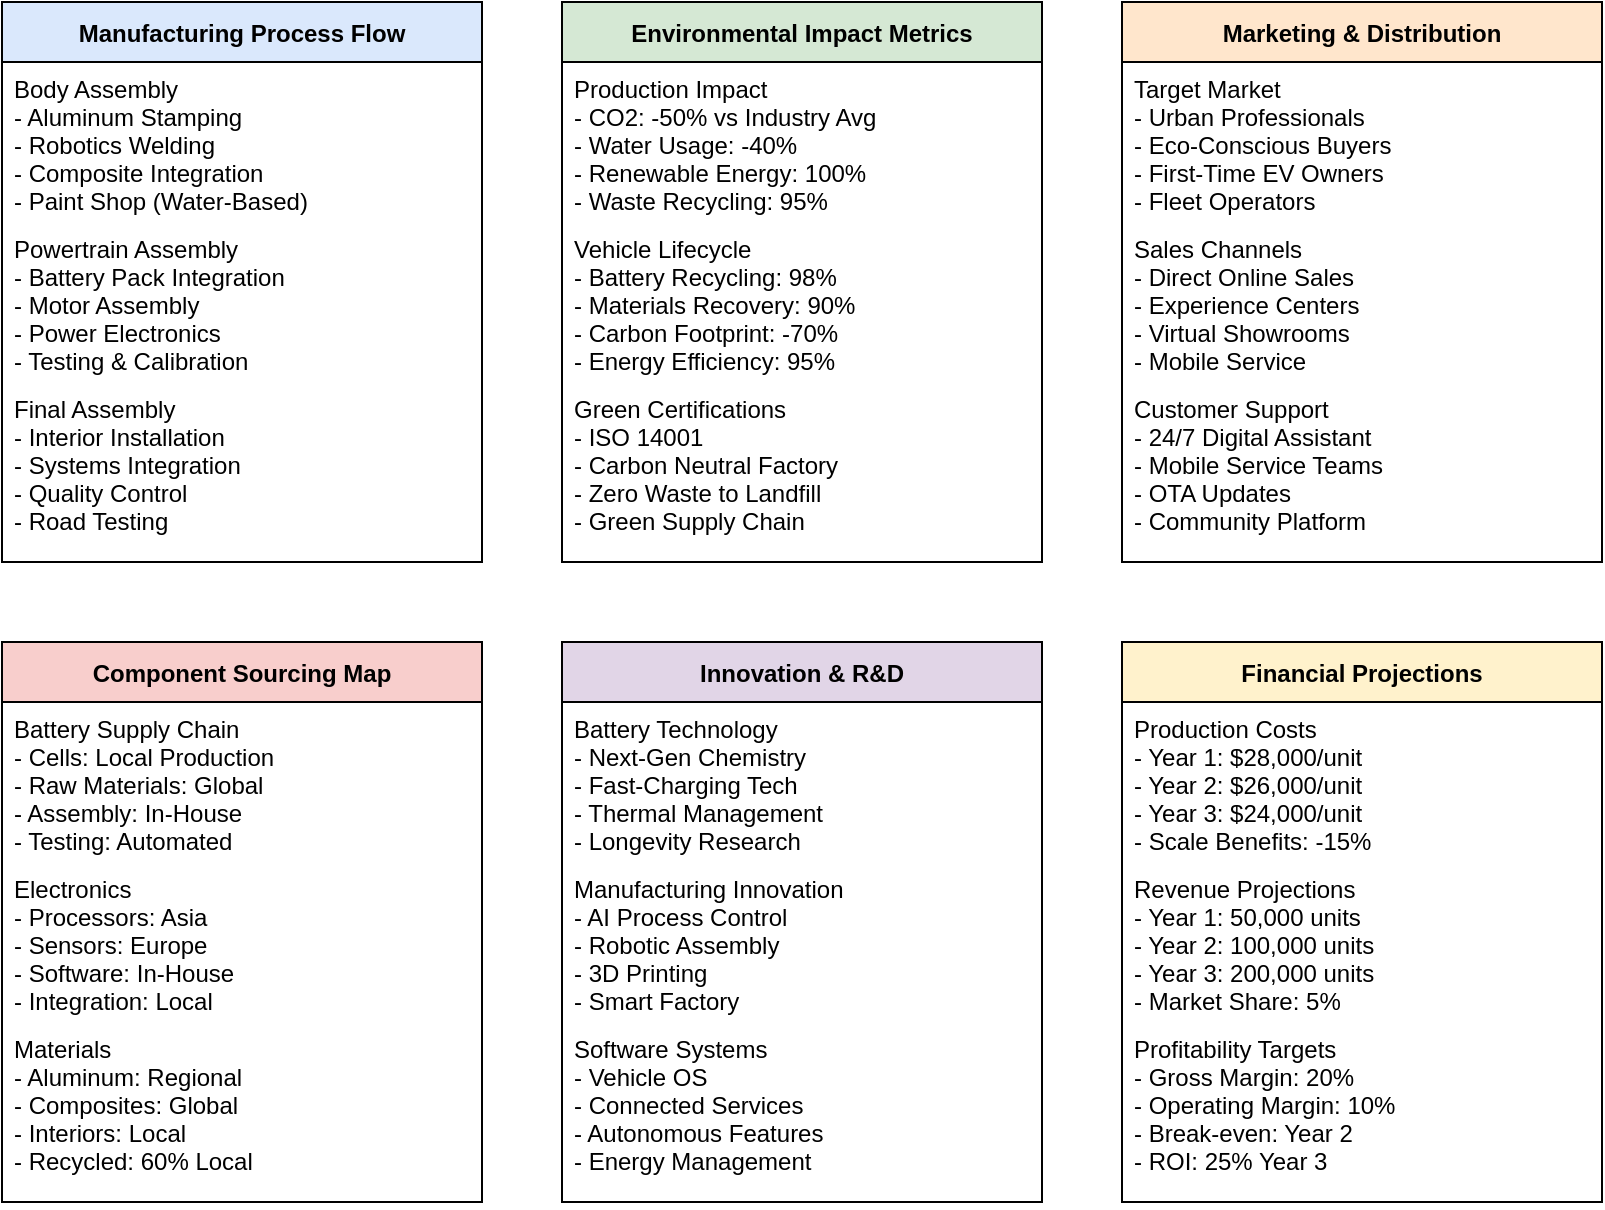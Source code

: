 <?xml version="1.0" encoding="UTF-8"?>
<mxfile version="21.1.9" type="device">
  <diagram id="eco_vehicle_operations" name="Eco-Vehicle Detailed Operations">
    <mxGraphModel dx="1200" dy="800" grid="1" gridSize="10" guides="1" tooltips="1" connect="1" arrows="1" fold="1" page="1" pageScale="1" pageWidth="1100" pageHeight="850" math="0" shadow="0">
      <root>
        <mxCell id="0"/>
        <mxCell id="1" parent="0"/>
        
        <!-- Manufacturing Processes -->
        <mxCell id="manufacturing" value="Manufacturing Process Flow" style="swimlane;fontStyle=1;childLayout=stackLayout;horizontal=1;startSize=30;horizontalStack=0;resizeParent=1;resizeParentMax=0;resizeLast=0;collapsible=1;marginBottom=0;fillColor=#dae8fc;" vertex="1" parent="1">
          <mxGeometry x="40" y="40" width="240" height="280" as="geometry"/>
        </mxCell>
        <mxCell id="body_assembly" value="Body Assembly&#10;- Aluminum Stamping&#10;- Robotics Welding&#10;- Composite Integration&#10;- Paint Shop (Water-Based)" style="text;strokeColor=none;fillColor=none;align=left;verticalAlign=top;spacingLeft=4;spacingRight=4;overflow=hidden;rotatable=0;points=[[0,0.5],[1,0.5]];portConstraint=eastwest;" vertex="1" parent="manufacturing">
          <mxGeometry y="30" width="240" height="80" as="geometry"/>
        </mxCell>
        <mxCell id="powertrain_assembly" value="Powertrain Assembly&#10;- Battery Pack Integration&#10;- Motor Assembly&#10;- Power Electronics&#10;- Testing &amp; Calibration" style="text;strokeColor=none;fillColor=none;align=left;verticalAlign=top;spacingLeft=4;spacingRight=4;overflow=hidden;rotatable=0;points=[[0,0.5],[1,0.5]];portConstraint=eastwest;" vertex="1" parent="manufacturing">
          <mxGeometry y="110" width="240" height="80" as="geometry"/>
        </mxCell>
        <mxCell id="final_assembly" value="Final Assembly&#10;- Interior Installation&#10;- Systems Integration&#10;- Quality Control&#10;- Road Testing" style="text;strokeColor=none;fillColor=none;align=left;verticalAlign=top;spacingLeft=4;spacingRight=4;overflow=hidden;rotatable=0;points=[[0,0.5],[1,0.5]];portConstraint=eastwest;" vertex="1" parent="manufacturing">
          <mxGeometry y="190" width="240" height="90" as="geometry"/>
        </mxCell>

        <!-- Environmental Impact -->
        <mxCell id="environmental" value="Environmental Impact Metrics" style="swimlane;fontStyle=1;childLayout=stackLayout;horizontal=1;startSize=30;horizontalStack=0;resizeParent=1;resizeParentMax=0;resizeLast=0;collapsible=1;marginBottom=0;fillColor=#d5e8d4;" vertex="1" parent="1">
          <mxGeometry x="320" y="40" width="240" height="280" as="geometry"/>
        </mxCell>
        <mxCell id="production_impact" value="Production Impact&#10;- CO2: -50% vs Industry Avg&#10;- Water Usage: -40%&#10;- Renewable Energy: 100%&#10;- Waste Recycling: 95%" style="text;strokeColor=none;fillColor=none;align=left;verticalAlign=top;spacingLeft=4;spacingRight=4;overflow=hidden;rotatable=0;points=[[0,0.5],[1,0.5]];portConstraint=eastwest;" vertex="1" parent="environmental">
          <mxGeometry y="30" width="240" height="80" as="geometry"/>
        </mxCell>
        <mxCell id="vehicle_impact" value="Vehicle Lifecycle&#10;- Battery Recycling: 98%&#10;- Materials Recovery: 90%&#10;- Carbon Footprint: -70%&#10;- Energy Efficiency: 95%" style="text;strokeColor=none;fillColor=none;align=left;verticalAlign=top;spacingLeft=4;spacingRight=4;overflow=hidden;rotatable=0;points=[[0,0.5],[1,0.5]];portConstraint=eastwest;" vertex="1" parent="environmental">
          <mxGeometry y="110" width="240" height="80" as="geometry"/>
        </mxCell>
        <mxCell id="certifications" value="Green Certifications&#10;- ISO 14001&#10;- Carbon Neutral Factory&#10;- Zero Waste to Landfill&#10;- Green Supply Chain" style="text;strokeColor=none;fillColor=none;align=left;verticalAlign=top;spacingLeft=4;spacingRight=4;overflow=hidden;rotatable=0;points=[[0,0.5],[1,0.5]];portConstraint=eastwest;" vertex="1" parent="environmental">
          <mxGeometry y="190" width="240" height="90" as="geometry"/>
        </mxCell>

        <!-- Marketing Strategy -->
        <mxCell id="marketing" value="Marketing &amp; Distribution" style="swimlane;fontStyle=1;childLayout=stackLayout;horizontal=1;startSize=30;horizontalStack=0;resizeParent=1;resizeParentMax=0;resizeLast=0;collapsible=1;marginBottom=0;fillColor=#ffe6cc;" vertex="1" parent="1">
          <mxGeometry x="600" y="40" width="240" height="280" as="geometry"/>
        </mxCell>
        <mxCell id="target_market" value="Target Market&#10;- Urban Professionals&#10;- Eco-Conscious Buyers&#10;- First-Time EV Owners&#10;- Fleet Operators" style="text;strokeColor=none;fillColor=none;align=left;verticalAlign=top;spacingLeft=4;spacingRight=4;overflow=hidden;rotatable=0;points=[[0,0.5],[1,0.5]];portConstraint=eastwest;" vertex="1" parent="marketing">
          <mxGeometry y="30" width="240" height="80" as="geometry"/>
        </mxCell>
        <mxCell id="channels" value="Sales Channels&#10;- Direct Online Sales&#10;- Experience Centers&#10;- Virtual Showrooms&#10;- Mobile Service" style="text;strokeColor=none;fillColor=none;align=left;verticalAlign=top;spacingLeft=4;spacingRight=4;overflow=hidden;rotatable=0;points=[[0,0.5],[1,0.5]];portConstraint=eastwest;" vertex="1" parent="marketing">
          <mxGeometry y="110" width="240" height="80" as="geometry"/>
        </mxCell>
        <mxCell id="customer_support" value="Customer Support&#10;- 24/7 Digital Assistant&#10;- Mobile Service Teams&#10;- OTA Updates&#10;- Community Platform" style="text;strokeColor=none;fillColor=none;align=left;verticalAlign=top;spacingLeft=4;spacingRight=4;overflow=hidden;rotatable=0;points=[[0,0.5],[1,0.5]];portConstraint=eastwest;" vertex="1" parent="marketing">
          <mxGeometry y="190" width="240" height="90" as="geometry"/>
        </mxCell>

        <!-- Component Sourcing -->
        <mxCell id="sourcing" value="Component Sourcing Map" style="swimlane;fontStyle=1;childLayout=stackLayout;horizontal=1;startSize=30;horizontalStack=0;resizeParent=1;resizeParentMax=0;resizeLast=0;collapsible=1;marginBottom=0;fillColor=#f8cecc;" vertex="1" parent="1">
          <mxGeometry x="40" y="360" width="240" height="280" as="geometry"/>
        </mxCell>
        <mxCell id="battery_sourcing" value="Battery Supply Chain&#10;- Cells: Local Production&#10;- Raw Materials: Global&#10;- Assembly: In-House&#10;- Testing: Automated" style="text;strokeColor=none;fillColor=none;align=left;verticalAlign=top;spacingLeft=4;spacingRight=4;overflow=hidden;rotatable=0;points=[[0,0.5],[1,0.5]];portConstraint=eastwest;" vertex="1" parent="sourcing">
          <mxGeometry y="30" width="240" height="80" as="geometry"/>
        </mxCell>
        <mxCell id="electronics_sourcing" value="Electronics&#10;- Processors: Asia&#10;- Sensors: Europe&#10;- Software: In-House&#10;- Integration: Local" style="text;strokeColor=none;fillColor=none;align=left;verticalAlign=top;spacingLeft=4;spacingRight=4;overflow=hidden;rotatable=0;points=[[0,0.5],[1,0.5]];portConstraint=eastwest;" vertex="1" parent="sourcing">
          <mxGeometry y="110" width="240" height="80" as="geometry"/>
        </mxCell>
        <mxCell id="materials_sourcing" value="Materials&#10;- Aluminum: Regional&#10;- Composites: Global&#10;- Interiors: Local&#10;- Recycled: 60% Local" style="text;strokeColor=none;fillColor=none;align=left;verticalAlign=top;spacingLeft=4;spacingRight=4;overflow=hidden;rotatable=0;points=[[0,0.5],[1,0.5]];portConstraint=eastwest;" vertex="1" parent="sourcing">
          <mxGeometry y="190" width="240" height="90" as="geometry"/>
        </mxCell>

        <!-- Innovation Hub -->
        <mxCell id="innovation" value="Innovation &amp; R&amp;D" style="swimlane;fontStyle=1;childLayout=stackLayout;horizontal=1;startSize=30;horizontalStack=0;resizeParent=1;resizeParentMax=0;resizeLast=0;collapsible=1;marginBottom=0;fillColor=#e1d5e7;" vertex="1" parent="1">
          <mxGeometry x="320" y="360" width="240" height="280" as="geometry"/>
        </mxCell>
        <mxCell id="battery_tech" value="Battery Technology&#10;- Next-Gen Chemistry&#10;- Fast-Charging Tech&#10;- Thermal Management&#10;- Longevity Research" style="text;strokeColor=none;fillColor=none;align=left;verticalAlign=top;spacingLeft=4;spacingRight=4;overflow=hidden;rotatable=0;points=[[0,0.5],[1,0.5]];portConstraint=eastwest;" vertex="1" parent="innovation">
          <mxGeometry y="30" width="240" height="80" as="geometry"/>
        </mxCell>
        <mxCell id="manufacturing_tech" value="Manufacturing Innovation&#10;- AI Process Control&#10;- Robotic Assembly&#10;- 3D Printing&#10;- Smart Factory" style="text;strokeColor=none;fillColor=none;align=left;verticalAlign=top;spacingLeft=4;spacingRight=4;overflow=hidden;rotatable=0;points=[[0,0.5],[1,0.5]];portConstraint=eastwest;" vertex="1" parent="innovation">
          <mxGeometry y="110" width="240" height="80" as="geometry"/>
        </mxCell>
        <mxCell id="software_tech" value="Software Systems&#10;- Vehicle OS&#10;- Connected Services&#10;- Autonomous Features&#10;- Energy Management" style="text;strokeColor=none;fillColor=none;align=left;verticalAlign=top;spacingLeft=4;spacingRight=4;overflow=hidden;rotatable=0;points=[[0,0.5],[1,0.5]];portConstraint=eastwest;" vertex="1" parent="innovation">
          <mxGeometry y="190" width="240" height="90" as="geometry"/>
        </mxCell>

        <!-- Financial Projections -->
        <mxCell id="financials" value="Financial Projections" style="swimlane;fontStyle=1;childLayout=stackLayout;horizontal=1;startSize=30;horizontalStack=0;resizeParent=1;resizeParentMax=0;resizeLast=0;collapsible=1;marginBottom=0;fillColor=#fff2cc;" vertex="1" parent="1">
          <mxGeometry x="600" y="360" width="240" height="280" as="geometry"/>
        </mxCell>
        <mxCell id="production_costs" value="Production Costs&#10;- Year 1: $28,000/unit&#10;- Year 2: $26,000/unit&#10;- Year 3: $24,000/unit&#10;- Scale Benefits: -15%" style="text;strokeColor=none;fillColor=none;align=left;verticalAlign=top;spacingLeft=4;spacingRight=4;overflow=hidden;rotatable=0;points=[[0,0.5],[1,0.5]];portConstraint=eastwest;" vertex="1" parent="financials">
          <mxGeometry y="30" width="240" height="80" as="geometry"/>
        </mxCell>
        <mxCell id="revenue_projections" value="Revenue Projections&#10;- Year 1: 50,000 units&#10;- Year 2: 100,000 units&#10;- Year 3: 200,000 units&#10;- Market Share: 5%" style="text;strokeColor=none;fillColor=none;align=left;verticalAlign=top;spacingLeft=4;spacingRight=4;overflow=hidden;rotatable=0;points=[[0,0.5],[1,0.5]];portConstraint=eastwest;" vertex="1" parent="financials">
          <mxGeometry y="110" width="240" height="80" as="geometry"/>
        </mxCell>
        <mxCell id="profitability" value="Profitability Targets&#10;- Gross Margin: 20%&#10;- Operating Margin: 10%&#10;- Break-even: Year 2&#10;- ROI: 25% Year 3" style="text;strokeColor=none;fillColor=none;align=left;verticalAlign=top;spacingLeft=4;spacingRight=4;overflow=hidden;rotatable=0;points=[[0,0.5],[1,0.5]];portConstraint=eastwest;" vertex="1" parent="financials">
          <mxGeometry y="190" width="240" height="90" as="geometry"/>
        </mxCell>

      </root>
    </mxGraphModel>
  </diagram>
</mxfile>
